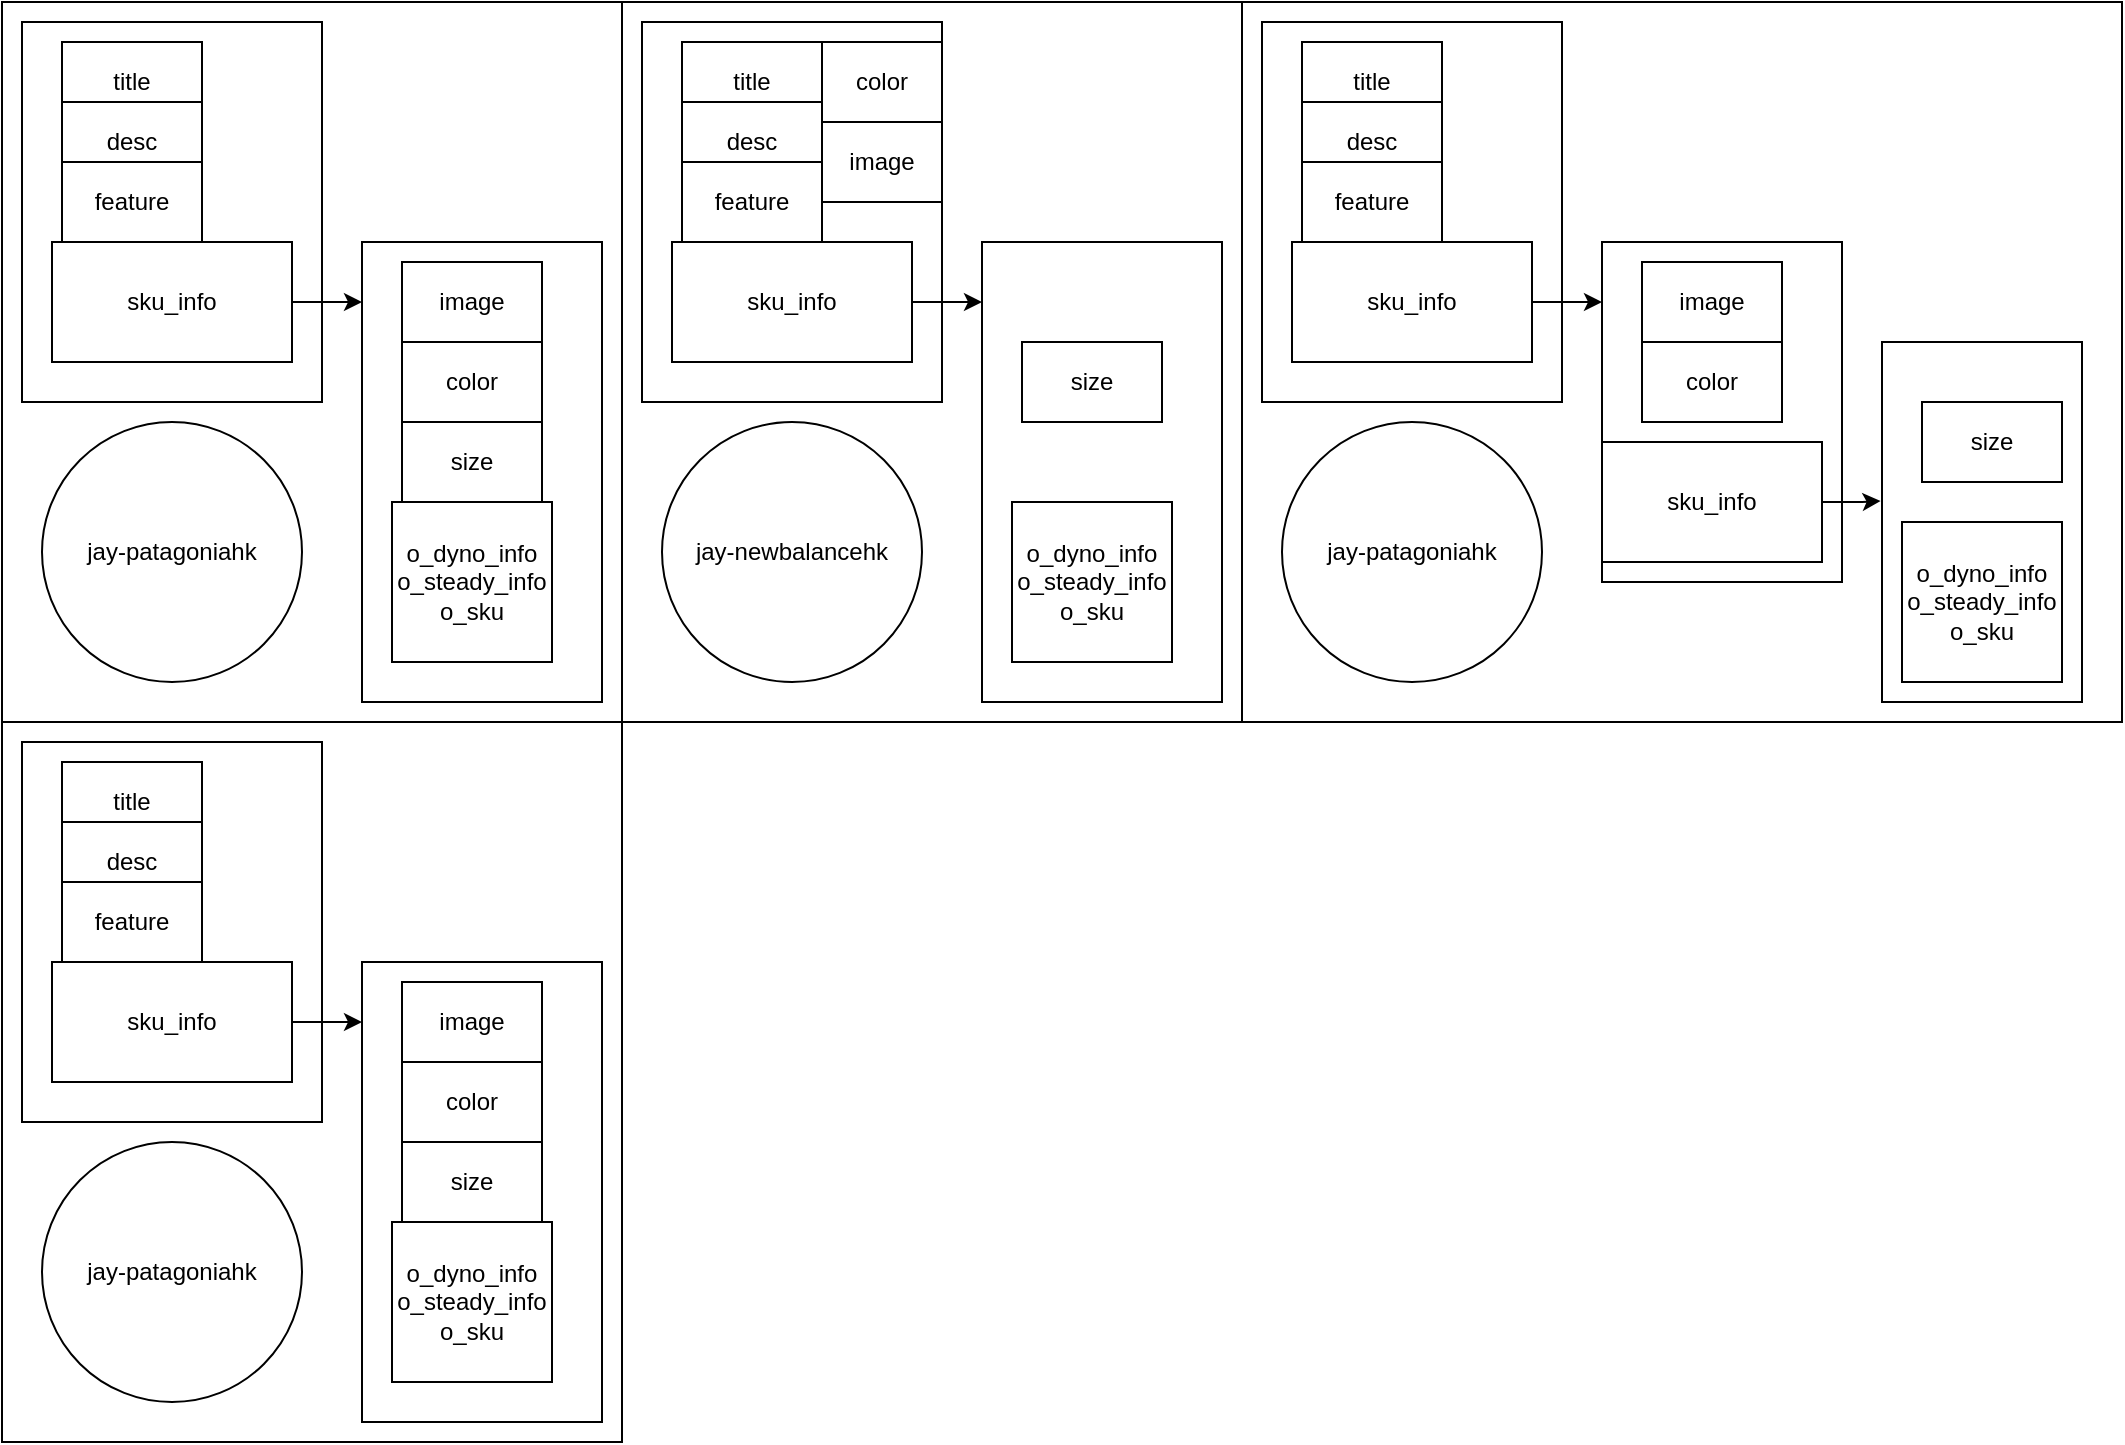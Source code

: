<mxfile version="23.1.5" type="github">
  <diagram name="第 1 页" id="fJ7wzT-CQ7ZiqVUwA071">
    <mxGraphModel dx="1434" dy="761" grid="1" gridSize="10" guides="1" tooltips="1" connect="1" arrows="1" fold="1" page="1" pageScale="1" pageWidth="827" pageHeight="1169" math="0" shadow="0">
      <root>
        <mxCell id="0" />
        <mxCell id="1" parent="0" />
        <mxCell id="VIqhKyebRF5OQ57HIVK9-1" value="" style="rounded=0;whiteSpace=wrap;html=1;" vertex="1" parent="1">
          <mxGeometry width="310" height="360" as="geometry" />
        </mxCell>
        <mxCell id="VIqhKyebRF5OQ57HIVK9-2" value="" style="rounded=0;whiteSpace=wrap;html=1;" vertex="1" parent="1">
          <mxGeometry x="10" y="10" width="150" height="190" as="geometry" />
        </mxCell>
        <mxCell id="VIqhKyebRF5OQ57HIVK9-3" value="title" style="rounded=0;whiteSpace=wrap;html=1;" vertex="1" parent="1">
          <mxGeometry x="30" y="20" width="70" height="40" as="geometry" />
        </mxCell>
        <mxCell id="VIqhKyebRF5OQ57HIVK9-4" value="desc" style="rounded=0;whiteSpace=wrap;html=1;" vertex="1" parent="1">
          <mxGeometry x="30" y="50" width="70" height="40" as="geometry" />
        </mxCell>
        <mxCell id="VIqhKyebRF5OQ57HIVK9-5" value="feature" style="rounded=0;whiteSpace=wrap;html=1;" vertex="1" parent="1">
          <mxGeometry x="30" y="80" width="70" height="40" as="geometry" />
        </mxCell>
        <mxCell id="VIqhKyebRF5OQ57HIVK9-6" style="edgeStyle=orthogonalEdgeStyle;rounded=0;orthogonalLoop=1;jettySize=auto;html=1;exitX=1;exitY=0.5;exitDx=0;exitDy=0;" edge="1" parent="1" source="VIqhKyebRF5OQ57HIVK9-7">
          <mxGeometry relative="1" as="geometry">
            <mxPoint x="180" y="149.816" as="targetPoint" />
          </mxGeometry>
        </mxCell>
        <mxCell id="VIqhKyebRF5OQ57HIVK9-7" value="sku_info" style="rounded=0;whiteSpace=wrap;html=1;" vertex="1" parent="1">
          <mxGeometry x="25" y="120" width="120" height="60" as="geometry" />
        </mxCell>
        <mxCell id="VIqhKyebRF5OQ57HIVK9-8" value="" style="rounded=0;whiteSpace=wrap;html=1;" vertex="1" parent="1">
          <mxGeometry x="180" y="120" width="120" height="230" as="geometry" />
        </mxCell>
        <mxCell id="VIqhKyebRF5OQ57HIVK9-9" value="image" style="rounded=0;whiteSpace=wrap;html=1;" vertex="1" parent="1">
          <mxGeometry x="200" y="130" width="70" height="40" as="geometry" />
        </mxCell>
        <mxCell id="VIqhKyebRF5OQ57HIVK9-10" value="color" style="rounded=0;whiteSpace=wrap;html=1;" vertex="1" parent="1">
          <mxGeometry x="200" y="170" width="70" height="40" as="geometry" />
        </mxCell>
        <mxCell id="VIqhKyebRF5OQ57HIVK9-11" value="size" style="rounded=0;whiteSpace=wrap;html=1;" vertex="1" parent="1">
          <mxGeometry x="200" y="210" width="70" height="40" as="geometry" />
        </mxCell>
        <mxCell id="VIqhKyebRF5OQ57HIVK9-12" value="o_dyno_info&lt;br&gt;o_steady_info&lt;br&gt;o_sku" style="rounded=0;whiteSpace=wrap;html=1;" vertex="1" parent="1">
          <mxGeometry x="195" y="250" width="80" height="80" as="geometry" />
        </mxCell>
        <mxCell id="VIqhKyebRF5OQ57HIVK9-13" value="jay-patagoniahk" style="ellipse;whiteSpace=wrap;html=1;aspect=fixed;" vertex="1" parent="1">
          <mxGeometry x="20" y="210" width="130" height="130" as="geometry" />
        </mxCell>
        <mxCell id="VIqhKyebRF5OQ57HIVK9-14" value="" style="rounded=0;whiteSpace=wrap;html=1;" vertex="1" parent="1">
          <mxGeometry x="310" width="310" height="360" as="geometry" />
        </mxCell>
        <mxCell id="VIqhKyebRF5OQ57HIVK9-15" value="" style="rounded=0;whiteSpace=wrap;html=1;" vertex="1" parent="1">
          <mxGeometry x="320" y="10" width="150" height="190" as="geometry" />
        </mxCell>
        <mxCell id="VIqhKyebRF5OQ57HIVK9-16" value="title" style="rounded=0;whiteSpace=wrap;html=1;" vertex="1" parent="1">
          <mxGeometry x="340" y="20" width="70" height="40" as="geometry" />
        </mxCell>
        <mxCell id="VIqhKyebRF5OQ57HIVK9-17" value="desc" style="rounded=0;whiteSpace=wrap;html=1;" vertex="1" parent="1">
          <mxGeometry x="340" y="50" width="70" height="40" as="geometry" />
        </mxCell>
        <mxCell id="VIqhKyebRF5OQ57HIVK9-18" value="feature" style="rounded=0;whiteSpace=wrap;html=1;" vertex="1" parent="1">
          <mxGeometry x="340" y="80" width="70" height="40" as="geometry" />
        </mxCell>
        <mxCell id="VIqhKyebRF5OQ57HIVK9-19" style="edgeStyle=orthogonalEdgeStyle;rounded=0;orthogonalLoop=1;jettySize=auto;html=1;exitX=1;exitY=0.5;exitDx=0;exitDy=0;" edge="1" parent="1" source="VIqhKyebRF5OQ57HIVK9-20">
          <mxGeometry relative="1" as="geometry">
            <mxPoint x="490" y="149.816" as="targetPoint" />
          </mxGeometry>
        </mxCell>
        <mxCell id="VIqhKyebRF5OQ57HIVK9-20" value="sku_info" style="rounded=0;whiteSpace=wrap;html=1;" vertex="1" parent="1">
          <mxGeometry x="335" y="120" width="120" height="60" as="geometry" />
        </mxCell>
        <mxCell id="VIqhKyebRF5OQ57HIVK9-21" value="" style="rounded=0;whiteSpace=wrap;html=1;" vertex="1" parent="1">
          <mxGeometry x="490" y="120" width="120" height="230" as="geometry" />
        </mxCell>
        <mxCell id="VIqhKyebRF5OQ57HIVK9-22" value="image" style="rounded=0;whiteSpace=wrap;html=1;" vertex="1" parent="1">
          <mxGeometry x="410" y="60" width="60" height="40" as="geometry" />
        </mxCell>
        <mxCell id="VIqhKyebRF5OQ57HIVK9-23" value="color" style="rounded=0;whiteSpace=wrap;html=1;" vertex="1" parent="1">
          <mxGeometry x="410" y="20" width="60" height="40" as="geometry" />
        </mxCell>
        <mxCell id="VIqhKyebRF5OQ57HIVK9-24" value="size" style="rounded=0;whiteSpace=wrap;html=1;" vertex="1" parent="1">
          <mxGeometry x="510" y="170" width="70" height="40" as="geometry" />
        </mxCell>
        <mxCell id="VIqhKyebRF5OQ57HIVK9-25" value="o_dyno_info&lt;br&gt;o_steady_info&lt;br&gt;o_sku" style="rounded=0;whiteSpace=wrap;html=1;" vertex="1" parent="1">
          <mxGeometry x="505" y="250" width="80" height="80" as="geometry" />
        </mxCell>
        <mxCell id="VIqhKyebRF5OQ57HIVK9-26" value="jay-newbalancehk" style="ellipse;whiteSpace=wrap;html=1;aspect=fixed;" vertex="1" parent="1">
          <mxGeometry x="330" y="210" width="130" height="130" as="geometry" />
        </mxCell>
        <mxCell id="VIqhKyebRF5OQ57HIVK9-27" value="" style="rounded=0;whiteSpace=wrap;html=1;" vertex="1" parent="1">
          <mxGeometry x="620" width="440" height="360" as="geometry" />
        </mxCell>
        <mxCell id="VIqhKyebRF5OQ57HIVK9-28" value="" style="rounded=0;whiteSpace=wrap;html=1;" vertex="1" parent="1">
          <mxGeometry x="630" y="10" width="150" height="190" as="geometry" />
        </mxCell>
        <mxCell id="VIqhKyebRF5OQ57HIVK9-29" value="title" style="rounded=0;whiteSpace=wrap;html=1;" vertex="1" parent="1">
          <mxGeometry x="650" y="20" width="70" height="40" as="geometry" />
        </mxCell>
        <mxCell id="VIqhKyebRF5OQ57HIVK9-30" value="desc" style="rounded=0;whiteSpace=wrap;html=1;" vertex="1" parent="1">
          <mxGeometry x="650" y="50" width="70" height="40" as="geometry" />
        </mxCell>
        <mxCell id="VIqhKyebRF5OQ57HIVK9-31" value="feature" style="rounded=0;whiteSpace=wrap;html=1;" vertex="1" parent="1">
          <mxGeometry x="650" y="80" width="70" height="40" as="geometry" />
        </mxCell>
        <mxCell id="VIqhKyebRF5OQ57HIVK9-32" style="edgeStyle=orthogonalEdgeStyle;rounded=0;orthogonalLoop=1;jettySize=auto;html=1;exitX=1;exitY=0.5;exitDx=0;exitDy=0;" edge="1" parent="1" source="VIqhKyebRF5OQ57HIVK9-33">
          <mxGeometry relative="1" as="geometry">
            <mxPoint x="800" y="149.816" as="targetPoint" />
          </mxGeometry>
        </mxCell>
        <mxCell id="VIqhKyebRF5OQ57HIVK9-33" value="sku_info" style="rounded=0;whiteSpace=wrap;html=1;" vertex="1" parent="1">
          <mxGeometry x="645" y="120" width="120" height="60" as="geometry" />
        </mxCell>
        <mxCell id="VIqhKyebRF5OQ57HIVK9-34" value="" style="rounded=0;whiteSpace=wrap;html=1;" vertex="1" parent="1">
          <mxGeometry x="800" y="120" width="120" height="170" as="geometry" />
        </mxCell>
        <mxCell id="VIqhKyebRF5OQ57HIVK9-35" value="image" style="rounded=0;whiteSpace=wrap;html=1;" vertex="1" parent="1">
          <mxGeometry x="820" y="130" width="70" height="40" as="geometry" />
        </mxCell>
        <mxCell id="VIqhKyebRF5OQ57HIVK9-36" value="color" style="rounded=0;whiteSpace=wrap;html=1;" vertex="1" parent="1">
          <mxGeometry x="820" y="170" width="70" height="40" as="geometry" />
        </mxCell>
        <mxCell id="VIqhKyebRF5OQ57HIVK9-37" value="jay-patagoniahk" style="ellipse;whiteSpace=wrap;html=1;aspect=fixed;" vertex="1" parent="1">
          <mxGeometry x="640" y="210" width="130" height="130" as="geometry" />
        </mxCell>
        <mxCell id="VIqhKyebRF5OQ57HIVK9-38" value="" style="rounded=0;whiteSpace=wrap;html=1;" vertex="1" parent="1">
          <mxGeometry y="360" width="310" height="360" as="geometry" />
        </mxCell>
        <mxCell id="VIqhKyebRF5OQ57HIVK9-39" value="" style="rounded=0;whiteSpace=wrap;html=1;" vertex="1" parent="1">
          <mxGeometry x="10" y="370" width="150" height="190" as="geometry" />
        </mxCell>
        <mxCell id="VIqhKyebRF5OQ57HIVK9-40" value="title" style="rounded=0;whiteSpace=wrap;html=1;" vertex="1" parent="1">
          <mxGeometry x="30" y="380" width="70" height="40" as="geometry" />
        </mxCell>
        <mxCell id="VIqhKyebRF5OQ57HIVK9-41" value="desc" style="rounded=0;whiteSpace=wrap;html=1;" vertex="1" parent="1">
          <mxGeometry x="30" y="410" width="70" height="40" as="geometry" />
        </mxCell>
        <mxCell id="VIqhKyebRF5OQ57HIVK9-42" value="feature" style="rounded=0;whiteSpace=wrap;html=1;" vertex="1" parent="1">
          <mxGeometry x="30" y="440" width="70" height="40" as="geometry" />
        </mxCell>
        <mxCell id="VIqhKyebRF5OQ57HIVK9-43" style="edgeStyle=orthogonalEdgeStyle;rounded=0;orthogonalLoop=1;jettySize=auto;html=1;exitX=1;exitY=0.5;exitDx=0;exitDy=0;" edge="1" parent="1" source="VIqhKyebRF5OQ57HIVK9-44">
          <mxGeometry relative="1" as="geometry">
            <mxPoint x="180" y="509.816" as="targetPoint" />
          </mxGeometry>
        </mxCell>
        <mxCell id="VIqhKyebRF5OQ57HIVK9-44" value="sku_info" style="rounded=0;whiteSpace=wrap;html=1;" vertex="1" parent="1">
          <mxGeometry x="25" y="480" width="120" height="60" as="geometry" />
        </mxCell>
        <mxCell id="VIqhKyebRF5OQ57HIVK9-45" value="" style="rounded=0;whiteSpace=wrap;html=1;" vertex="1" parent="1">
          <mxGeometry x="180" y="480" width="120" height="230" as="geometry" />
        </mxCell>
        <mxCell id="VIqhKyebRF5OQ57HIVK9-46" value="image" style="rounded=0;whiteSpace=wrap;html=1;" vertex="1" parent="1">
          <mxGeometry x="200" y="490" width="70" height="40" as="geometry" />
        </mxCell>
        <mxCell id="VIqhKyebRF5OQ57HIVK9-47" value="color" style="rounded=0;whiteSpace=wrap;html=1;" vertex="1" parent="1">
          <mxGeometry x="200" y="530" width="70" height="40" as="geometry" />
        </mxCell>
        <mxCell id="VIqhKyebRF5OQ57HIVK9-48" value="" style="rounded=0;whiteSpace=wrap;html=1;" vertex="1" parent="1">
          <mxGeometry x="940" y="170" width="100" height="180" as="geometry" />
        </mxCell>
        <mxCell id="VIqhKyebRF5OQ57HIVK9-49" value="size" style="rounded=0;whiteSpace=wrap;html=1;" vertex="1" parent="1">
          <mxGeometry x="200" y="570" width="70" height="40" as="geometry" />
        </mxCell>
        <mxCell id="VIqhKyebRF5OQ57HIVK9-50" value="o_dyno_info&lt;br&gt;o_steady_info&lt;br&gt;o_sku" style="rounded=0;whiteSpace=wrap;html=1;" vertex="1" parent="1">
          <mxGeometry x="195" y="610" width="80" height="80" as="geometry" />
        </mxCell>
        <mxCell id="VIqhKyebRF5OQ57HIVK9-51" value="jay-patagoniahk" style="ellipse;whiteSpace=wrap;html=1;aspect=fixed;" vertex="1" parent="1">
          <mxGeometry x="20" y="570" width="130" height="130" as="geometry" />
        </mxCell>
        <mxCell id="VIqhKyebRF5OQ57HIVK9-52" value="sku_info" style="rounded=0;whiteSpace=wrap;html=1;" vertex="1" parent="1">
          <mxGeometry x="800" y="220" width="110" height="60" as="geometry" />
        </mxCell>
        <mxCell id="VIqhKyebRF5OQ57HIVK9-53" value="size" style="rounded=0;whiteSpace=wrap;html=1;" vertex="1" parent="1">
          <mxGeometry x="960" y="200" width="70" height="40" as="geometry" />
        </mxCell>
        <mxCell id="VIqhKyebRF5OQ57HIVK9-54" value="o_dyno_info&lt;br&gt;o_steady_info&lt;br&gt;o_sku" style="rounded=0;whiteSpace=wrap;html=1;" vertex="1" parent="1">
          <mxGeometry x="950" y="260" width="80" height="80" as="geometry" />
        </mxCell>
        <mxCell id="VIqhKyebRF5OQ57HIVK9-55" style="edgeStyle=orthogonalEdgeStyle;rounded=0;orthogonalLoop=1;jettySize=auto;html=1;entryX=-0.007;entryY=0.442;entryDx=0;entryDy=0;entryPerimeter=0;" edge="1" parent="1" source="VIqhKyebRF5OQ57HIVK9-52" target="VIqhKyebRF5OQ57HIVK9-48">
          <mxGeometry relative="1" as="geometry" />
        </mxCell>
      </root>
    </mxGraphModel>
  </diagram>
</mxfile>
